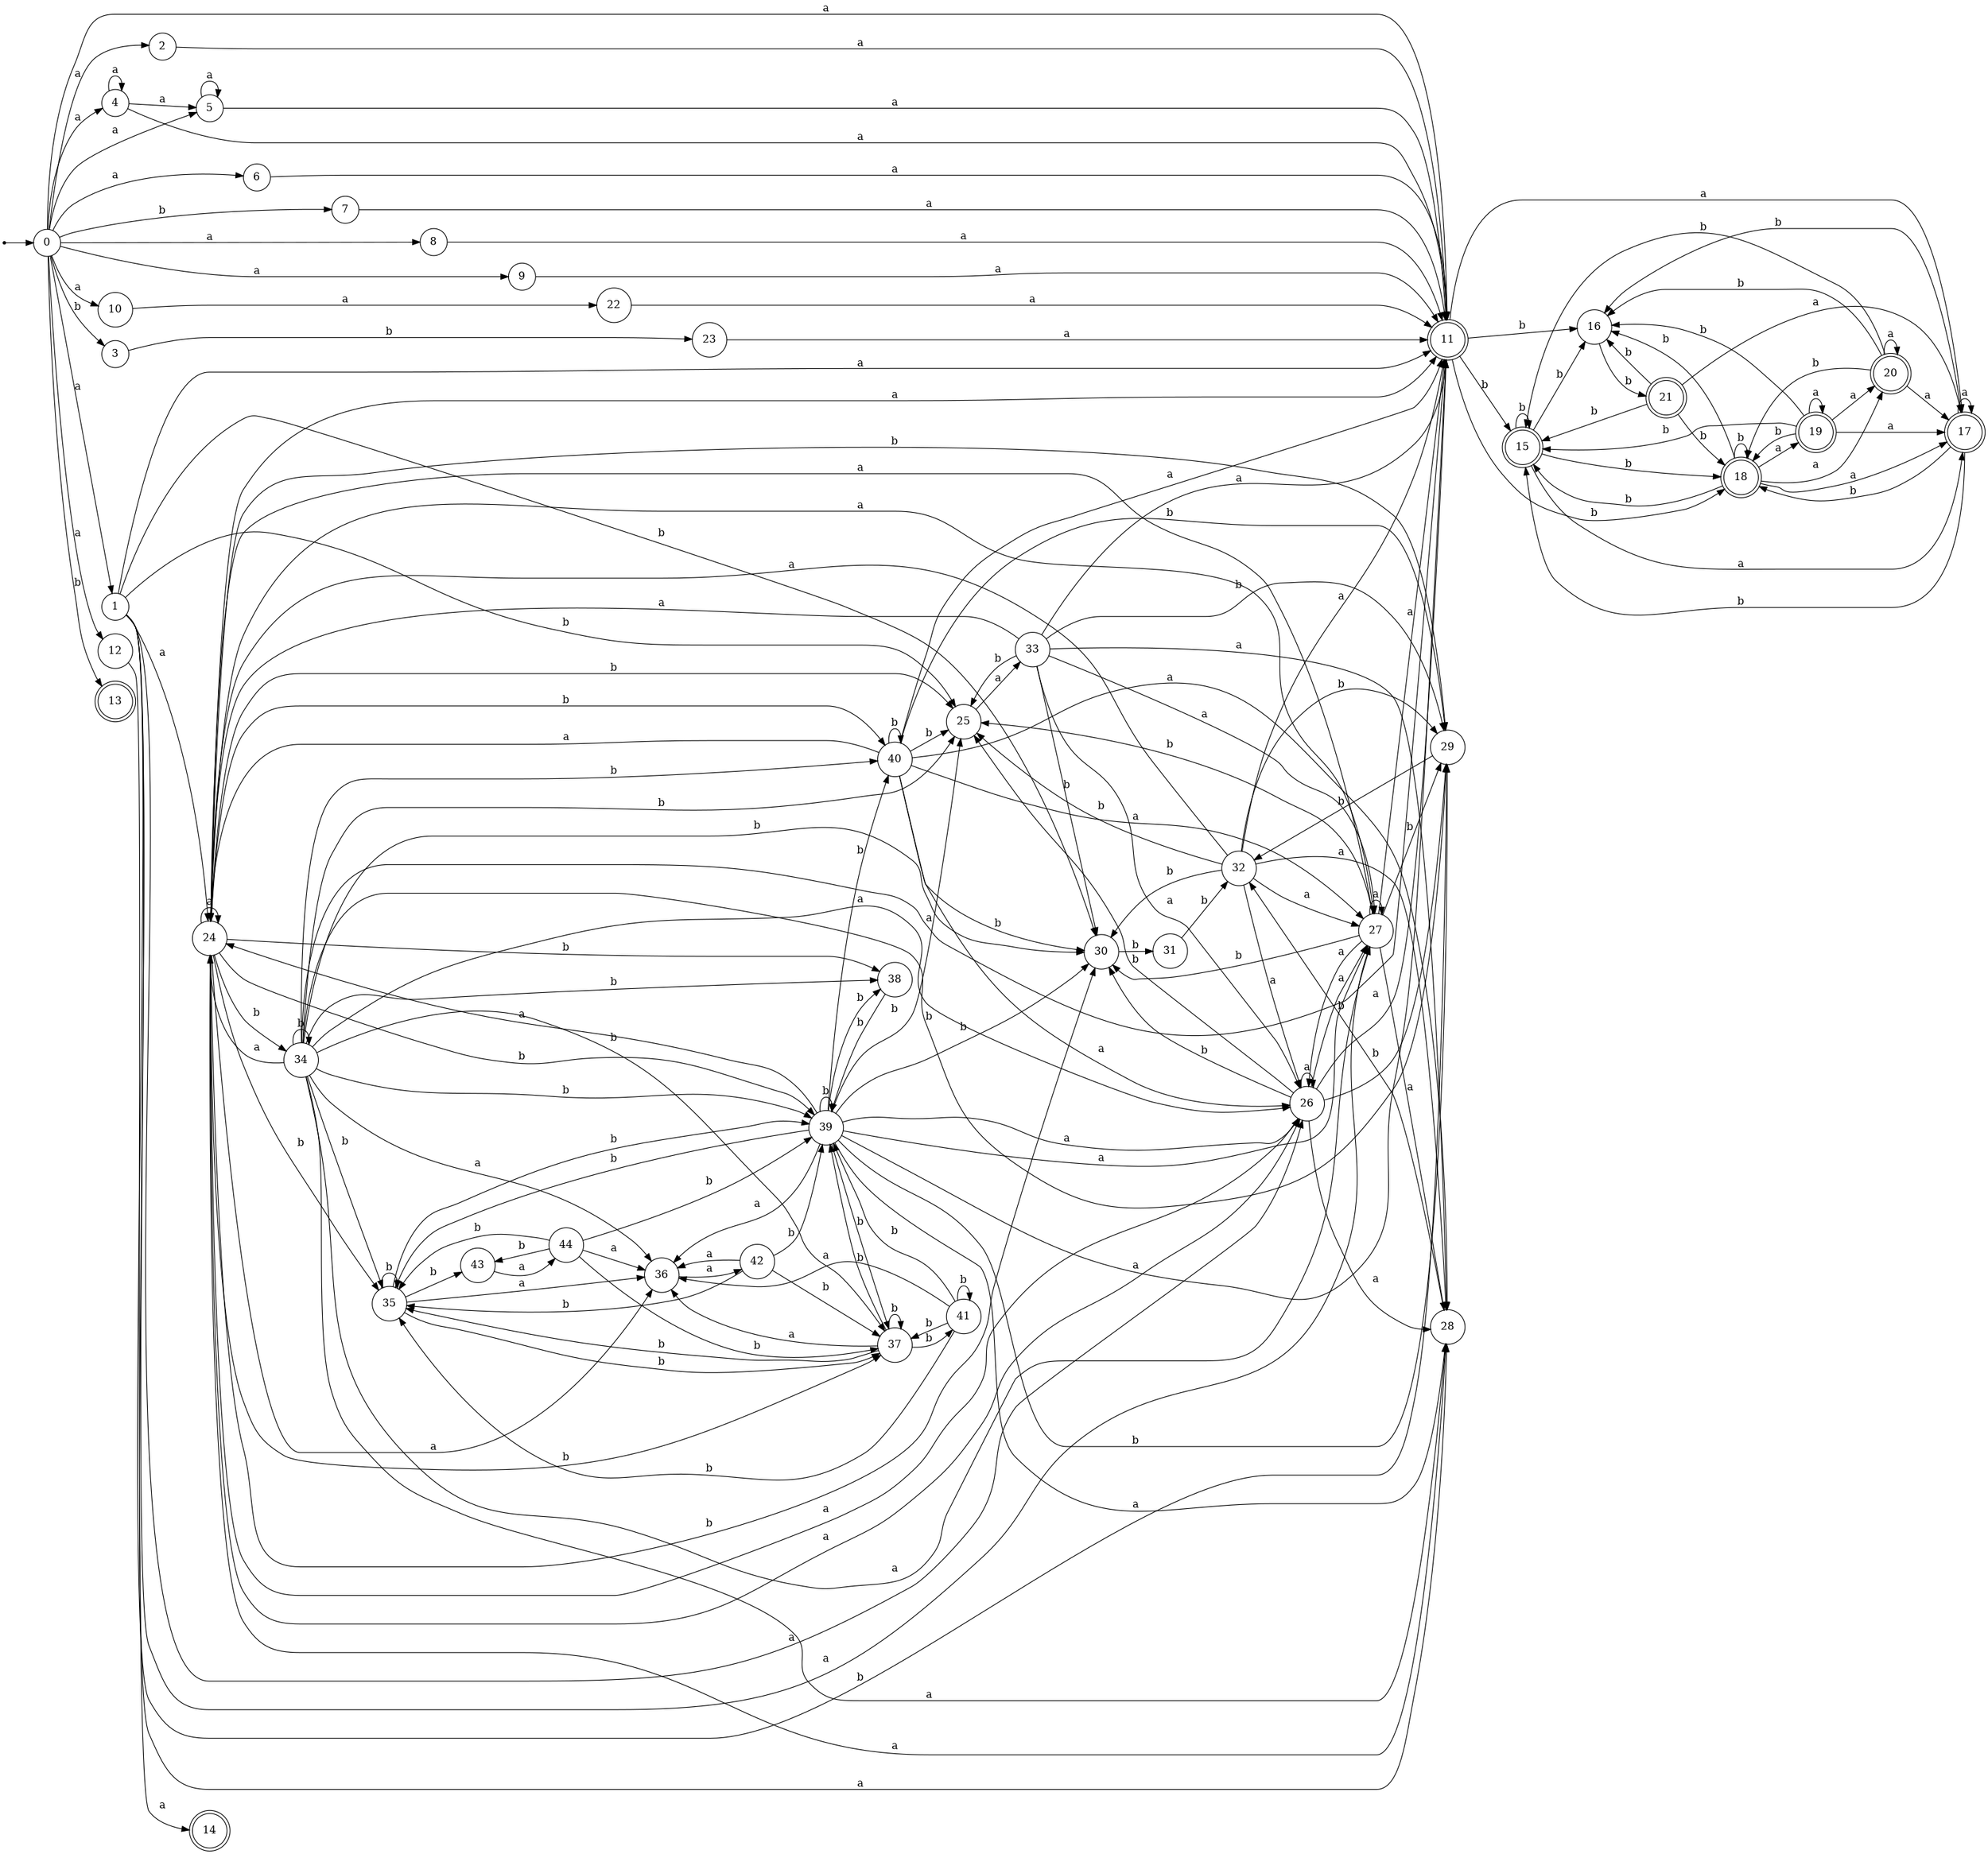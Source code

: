 digraph finite_state_machine {
rankdir=LR;
size="20,20";
node [shape = point]; "dummy0"
node [shape = circle]; "0";
"dummy0" -> "0";
node [shape = circle]; "1";
node [shape = circle]; "2";
node [shape = circle]; "3";
node [shape = circle]; "4";
node [shape = circle]; "5";
node [shape = circle]; "6";
node [shape = circle]; "7";
node [shape = circle]; "8";
node [shape = circle]; "9";
node [shape = circle]; "10";
node [shape = doublecircle]; "11";node [shape = circle]; "12";
node [shape = doublecircle]; "13";node [shape = doublecircle]; "14";node [shape = doublecircle]; "15";node [shape = circle]; "16";
node [shape = doublecircle]; "17";node [shape = doublecircle]; "18";node [shape = doublecircle]; "19";node [shape = doublecircle]; "20";node [shape = doublecircle]; "21";node [shape = circle]; "22";
node [shape = circle]; "23";
node [shape = circle]; "24";
node [shape = circle]; "25";
node [shape = circle]; "26";
node [shape = circle]; "27";
node [shape = circle]; "28";
node [shape = circle]; "29";
node [shape = circle]; "30";
node [shape = circle]; "31";
node [shape = circle]; "32";
node [shape = circle]; "33";
node [shape = circle]; "34";
node [shape = circle]; "35";
node [shape = circle]; "36";
node [shape = circle]; "37";
node [shape = circle]; "38";
node [shape = circle]; "39";
node [shape = circle]; "40";
node [shape = circle]; "41";
node [shape = circle]; "42";
node [shape = circle]; "43";
node [shape = circle]; "44";
"0" -> "1" [label = "a"];
 "0" -> "2" [label = "a"];
 "0" -> "4" [label = "a"];
 "0" -> "5" [label = "a"];
 "0" -> "6" [label = "a"];
 "0" -> "8" [label = "a"];
 "0" -> "9" [label = "a"];
 "0" -> "10" [label = "a"];
 "0" -> "11" [label = "a"];
 "0" -> "12" [label = "a"];
 "0" -> "3" [label = "b"];
 "0" -> "13" [label = "b"];
 "0" -> "7" [label = "b"];
 "12" -> "14" [label = "a"];
 "11" -> "16" [label = "b"];
 "11" -> "18" [label = "b"];
 "11" -> "15" [label = "b"];
 "11" -> "17" [label = "a"];
 "18" -> "16" [label = "b"];
 "18" -> "18" [label = "b"];
 "18" -> "15" [label = "b"];
 "18" -> "17" [label = "a"];
 "18" -> "19" [label = "a"];
 "18" -> "20" [label = "a"];
 "20" -> "17" [label = "a"];
 "20" -> "20" [label = "a"];
 "20" -> "16" [label = "b"];
 "20" -> "18" [label = "b"];
 "20" -> "15" [label = "b"];
 "19" -> "17" [label = "a"];
 "19" -> "19" [label = "a"];
 "19" -> "20" [label = "a"];
 "19" -> "16" [label = "b"];
 "19" -> "18" [label = "b"];
 "19" -> "15" [label = "b"];
 "17" -> "17" [label = "a"];
 "17" -> "16" [label = "b"];
 "17" -> "18" [label = "b"];
 "17" -> "15" [label = "b"];
 "16" -> "21" [label = "b"];
 "21" -> "16" [label = "b"];
 "21" -> "18" [label = "b"];
 "21" -> "15" [label = "b"];
 "21" -> "17" [label = "a"];
 "15" -> "16" [label = "b"];
 "15" -> "18" [label = "b"];
 "15" -> "15" [label = "b"];
 "15" -> "17" [label = "a"];
 "10" -> "22" [label = "a"];
 "22" -> "11" [label = "a"];
 "9" -> "11" [label = "a"];
 "8" -> "11" [label = "a"];
 "7" -> "11" [label = "a"];
 "6" -> "11" [label = "a"];
 "5" -> "11" [label = "a"];
 "5" -> "5" [label = "a"];
 "4" -> "11" [label = "a"];
 "4" -> "4" [label = "a"];
 "4" -> "5" [label = "a"];
 "3" -> "23" [label = "b"];
 "23" -> "11" [label = "a"];
 "2" -> "11" [label = "a"];
 "1" -> "24" [label = "a"];
 "1" -> "27" [label = "a"];
 "1" -> "26" [label = "a"];
 "1" -> "11" [label = "a"];
 "1" -> "28" [label = "a"];
 "1" -> "25" [label = "b"];
 "1" -> "29" [label = "b"];
 "1" -> "30" [label = "b"];
 "30" -> "31" [label = "b"];
 "31" -> "32" [label = "b"];
 "32" -> "24" [label = "a"];
 "32" -> "27" [label = "a"];
 "32" -> "26" [label = "a"];
 "32" -> "11" [label = "a"];
 "32" -> "28" [label = "a"];
 "32" -> "25" [label = "b"];
 "32" -> "29" [label = "b"];
 "32" -> "30" [label = "b"];
 "29" -> "32" [label = "b"];
 "28" -> "32" [label = "b"];
 "27" -> "24" [label = "a"];
 "27" -> "27" [label = "a"];
 "27" -> "26" [label = "a"];
 "27" -> "11" [label = "a"];
 "27" -> "28" [label = "a"];
 "27" -> "25" [label = "b"];
 "27" -> "29" [label = "b"];
 "27" -> "30" [label = "b"];
 "26" -> "24" [label = "a"];
 "26" -> "27" [label = "a"];
 "26" -> "26" [label = "a"];
 "26" -> "11" [label = "a"];
 "26" -> "28" [label = "a"];
 "26" -> "25" [label = "b"];
 "26" -> "29" [label = "b"];
 "26" -> "30" [label = "b"];
 "25" -> "33" [label = "a"];
 "33" -> "25" [label = "b"];
 "33" -> "29" [label = "b"];
 "33" -> "30" [label = "b"];
 "33" -> "24" [label = "a"];
 "33" -> "27" [label = "a"];
 "33" -> "26" [label = "a"];
 "33" -> "11" [label = "a"];
 "33" -> "28" [label = "a"];
 "24" -> "36" [label = "a"];
 "24" -> "24" [label = "a"];
 "24" -> "27" [label = "a"];
 "24" -> "26" [label = "a"];
 "24" -> "11" [label = "a"];
 "24" -> "28" [label = "a"];
 "24" -> "34" [label = "b"];
 "24" -> "35" [label = "b"];
 "24" -> "37" [label = "b"];
 "24" -> "38" [label = "b"];
 "24" -> "39" [label = "b"];
 "24" -> "40" [label = "b"];
 "24" -> "25" [label = "b"];
 "24" -> "29" [label = "b"];
 "24" -> "30" [label = "b"];
 "40" -> "40" [label = "b"];
 "40" -> "25" [label = "b"];
 "40" -> "29" [label = "b"];
 "40" -> "30" [label = "b"];
 "40" -> "24" [label = "a"];
 "40" -> "27" [label = "a"];
 "40" -> "26" [label = "a"];
 "40" -> "11" [label = "a"];
 "40" -> "28" [label = "a"];
 "39" -> "35" [label = "b"];
 "39" -> "37" [label = "b"];
 "39" -> "38" [label = "b"];
 "39" -> "39" [label = "b"];
 "39" -> "40" [label = "b"];
 "39" -> "25" [label = "b"];
 "39" -> "29" [label = "b"];
 "39" -> "30" [label = "b"];
 "39" -> "36" [label = "a"];
 "39" -> "24" [label = "a"];
 "39" -> "27" [label = "a"];
 "39" -> "26" [label = "a"];
 "39" -> "11" [label = "a"];
 "39" -> "28" [label = "a"];
 "38" -> "39" [label = "b"];
 "37" -> "41" [label = "b"];
 "37" -> "35" [label = "b"];
 "37" -> "37" [label = "b"];
 "37" -> "39" [label = "b"];
 "37" -> "36" [label = "a"];
 "41" -> "41" [label = "b"];
 "41" -> "35" [label = "b"];
 "41" -> "37" [label = "b"];
 "41" -> "39" [label = "b"];
 "41" -> "36" [label = "a"];
 "36" -> "42" [label = "a"];
 "42" -> "36" [label = "a"];
 "42" -> "35" [label = "b"];
 "42" -> "37" [label = "b"];
 "42" -> "39" [label = "b"];
 "35" -> "43" [label = "b"];
 "35" -> "35" [label = "b"];
 "35" -> "37" [label = "b"];
 "35" -> "39" [label = "b"];
 "35" -> "36" [label = "a"];
 "43" -> "44" [label = "a"];
 "44" -> "35" [label = "b"];
 "44" -> "43" [label = "b"];
 "44" -> "37" [label = "b"];
 "44" -> "39" [label = "b"];
 "44" -> "36" [label = "a"];
 "34" -> "34" [label = "b"];
 "34" -> "35" [label = "b"];
 "34" -> "37" [label = "b"];
 "34" -> "38" [label = "b"];
 "34" -> "39" [label = "b"];
 "34" -> "40" [label = "b"];
 "34" -> "25" [label = "b"];
 "34" -> "29" [label = "b"];
 "34" -> "30" [label = "b"];
 "34" -> "36" [label = "a"];
 "34" -> "24" [label = "a"];
 "34" -> "27" [label = "a"];
 "34" -> "26" [label = "a"];
 "34" -> "11" [label = "a"];
 "34" -> "28" [label = "a"];
 }
